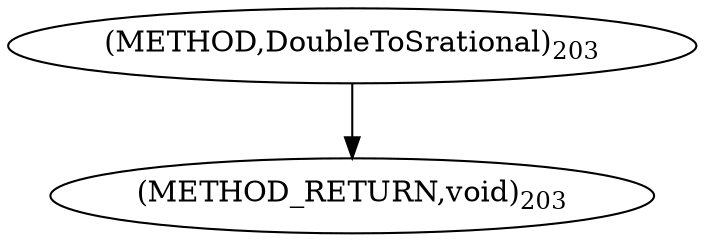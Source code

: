 digraph "DoubleToSrational" {  
"64331" [label = <(METHOD,DoubleToSrational)<SUB>203</SUB>> ]
"64335" [label = <(METHOD_RETURN,void)<SUB>203</SUB>> ]
  "64331" -> "64335" 
}
